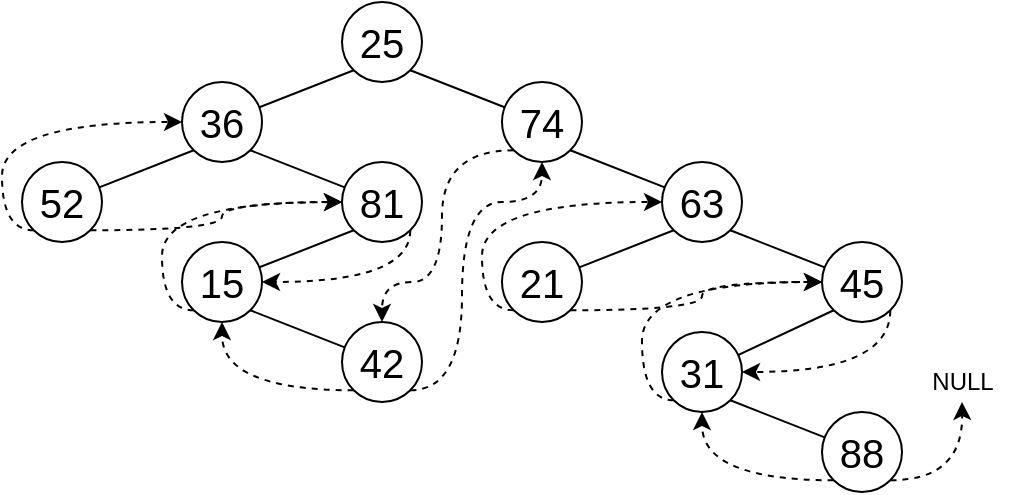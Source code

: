 <mxfile version="15.4.0" type="device"><diagram id="RztGa1VaIQVtGMfaLFtk" name="第 1 页"><mxGraphModel dx="585" dy="334" grid="1" gridSize="10" guides="1" tooltips="1" connect="1" arrows="1" fold="1" page="1" pageScale="1" pageWidth="827" pageHeight="1169" math="0" shadow="0"><root><mxCell id="0"/><mxCell id="1" parent="0"/><mxCell id="tMON7alQdKqwgXbIy_iY-1" style="edgeStyle=none;rounded=0;orthogonalLoop=1;jettySize=auto;html=1;exitX=0;exitY=1;exitDx=0;exitDy=0;entryX=0.5;entryY=0.5;entryDx=0;entryDy=0;entryPerimeter=0;fontSize=20;" parent="1" source="tMON7alQdKqwgXbIy_iY-3" target="tMON7alQdKqwgXbIy_iY-6" edge="1"><mxGeometry relative="1" as="geometry"/></mxCell><mxCell id="tMON7alQdKqwgXbIy_iY-2" style="edgeStyle=none;rounded=0;orthogonalLoop=1;jettySize=auto;html=1;exitX=1;exitY=1;exitDx=0;exitDy=0;entryX=0.5;entryY=0.5;entryDx=0;entryDy=0;entryPerimeter=0;fontSize=20;" parent="1" source="tMON7alQdKqwgXbIy_iY-3" target="tMON7alQdKqwgXbIy_iY-8" edge="1"><mxGeometry relative="1" as="geometry"/></mxCell><mxCell id="tMON7alQdKqwgXbIy_iY-3" value="25" style="ellipse;whiteSpace=wrap;html=1;aspect=fixed;fontSize=20;" parent="1" vertex="1"><mxGeometry x="390" y="240" width="40" height="40" as="geometry"/></mxCell><mxCell id="tMON7alQdKqwgXbIy_iY-4" style="edgeStyle=none;rounded=0;orthogonalLoop=1;jettySize=auto;html=1;exitX=0;exitY=1;exitDx=0;exitDy=0;entryX=0.5;entryY=0.5;entryDx=0;entryDy=0;entryPerimeter=0;fontSize=20;" parent="1" source="tMON7alQdKqwgXbIy_iY-6" target="tMON7alQdKqwgXbIy_iY-9" edge="1"><mxGeometry relative="1" as="geometry"/></mxCell><mxCell id="tMON7alQdKqwgXbIy_iY-5" style="edgeStyle=none;rounded=0;orthogonalLoop=1;jettySize=auto;html=1;exitX=1;exitY=1;exitDx=0;exitDy=0;entryX=0.5;entryY=0.5;entryDx=0;entryDy=0;entryPerimeter=0;fontSize=20;" parent="1" source="tMON7alQdKqwgXbIy_iY-6" target="tMON7alQdKqwgXbIy_iY-11" edge="1"><mxGeometry relative="1" as="geometry"/></mxCell><mxCell id="tMON7alQdKqwgXbIy_iY-6" value="36" style="ellipse;whiteSpace=wrap;html=1;aspect=fixed;fontSize=20;" parent="1" vertex="1"><mxGeometry x="310" y="280" width="40" height="40" as="geometry"/></mxCell><mxCell id="tMON7alQdKqwgXbIy_iY-7" style="edgeStyle=none;rounded=0;orthogonalLoop=1;jettySize=auto;html=1;exitX=1;exitY=1;exitDx=0;exitDy=0;entryX=0.5;entryY=0.5;entryDx=0;entryDy=0;entryPerimeter=0;fontSize=20;" parent="1" source="tMON7alQdKqwgXbIy_iY-8" target="tMON7alQdKqwgXbIy_iY-17" edge="1"><mxGeometry relative="1" as="geometry"/></mxCell><mxCell id="lFRk1DdkUvsmNITnPzZI-40" style="edgeStyle=orthogonalEdgeStyle;curved=1;rounded=0;orthogonalLoop=1;jettySize=auto;html=1;exitX=0;exitY=1;exitDx=0;exitDy=0;entryX=0.5;entryY=0;entryDx=0;entryDy=0;dashed=1;" edge="1" parent="1" source="tMON7alQdKqwgXbIy_iY-8" target="tMON7alQdKqwgXbIy_iY-14"><mxGeometry relative="1" as="geometry"><Array as="points"><mxPoint x="440" y="314"/><mxPoint x="440" y="380"/><mxPoint x="410" y="380"/></Array></mxGeometry></mxCell><mxCell id="tMON7alQdKqwgXbIy_iY-8" value="74" style="ellipse;whiteSpace=wrap;html=1;aspect=fixed;fontSize=20;" parent="1" vertex="1"><mxGeometry x="470" y="280" width="40" height="40" as="geometry"/></mxCell><mxCell id="8" style="edgeStyle=orthogonalEdgeStyle;curved=1;rounded=0;orthogonalLoop=1;jettySize=auto;html=1;exitX=0;exitY=1;exitDx=0;exitDy=0;entryX=0;entryY=0.5;entryDx=0;entryDy=0;dashed=1;" parent="1" source="tMON7alQdKqwgXbIy_iY-9" target="tMON7alQdKqwgXbIy_iY-6" edge="1"><mxGeometry relative="1" as="geometry"><Array as="points"><mxPoint x="220" y="354"/><mxPoint x="220" y="300"/></Array></mxGeometry></mxCell><mxCell id="30" style="edgeStyle=orthogonalEdgeStyle;curved=1;rounded=0;orthogonalLoop=1;jettySize=auto;html=1;exitX=1;exitY=1;exitDx=0;exitDy=0;dashed=1;" parent="1" source="tMON7alQdKqwgXbIy_iY-9" edge="1"><mxGeometry relative="1" as="geometry"><mxPoint x="390" y="340" as="targetPoint"/></mxGeometry></mxCell><mxCell id="tMON7alQdKqwgXbIy_iY-9" value="52" style="ellipse;whiteSpace=wrap;html=1;aspect=fixed;fontSize=20;" parent="1" vertex="1"><mxGeometry x="230" y="320" width="40" height="40" as="geometry"/></mxCell><mxCell id="tMON7alQdKqwgXbIy_iY-10" style="edgeStyle=none;rounded=0;orthogonalLoop=1;jettySize=auto;html=1;exitX=0;exitY=1;exitDx=0;exitDy=0;entryX=0.5;entryY=0.5;entryDx=0;entryDy=0;entryPerimeter=0;fontSize=20;" parent="1" source="tMON7alQdKqwgXbIy_iY-11" target="tMON7alQdKqwgXbIy_iY-13" edge="1"><mxGeometry relative="1" as="geometry"/></mxCell><mxCell id="lFRk1DdkUvsmNITnPzZI-39" style="edgeStyle=orthogonalEdgeStyle;curved=1;rounded=0;orthogonalLoop=1;jettySize=auto;html=1;exitX=1;exitY=1;exitDx=0;exitDy=0;dashed=1;" edge="1" parent="1" source="tMON7alQdKqwgXbIy_iY-11" target="tMON7alQdKqwgXbIy_iY-13"><mxGeometry relative="1" as="geometry"><Array as="points"><mxPoint x="424" y="380"/></Array></mxGeometry></mxCell><mxCell id="tMON7alQdKqwgXbIy_iY-11" value="81" style="ellipse;whiteSpace=wrap;html=1;aspect=fixed;fontSize=20;" parent="1" vertex="1"><mxGeometry x="390" y="320" width="40" height="40" as="geometry"/></mxCell><mxCell id="tMON7alQdKqwgXbIy_iY-12" style="edgeStyle=none;rounded=0;orthogonalLoop=1;jettySize=auto;html=1;exitX=1;exitY=1;exitDx=0;exitDy=0;entryX=0.5;entryY=0.5;entryDx=0;entryDy=0;entryPerimeter=0;fontSize=20;" parent="1" source="tMON7alQdKqwgXbIy_iY-13" target="tMON7alQdKqwgXbIy_iY-14" edge="1"><mxGeometry relative="1" as="geometry"/></mxCell><mxCell id="29" style="edgeStyle=orthogonalEdgeStyle;curved=1;rounded=0;orthogonalLoop=1;jettySize=auto;html=1;exitX=0;exitY=1;exitDx=0;exitDy=0;entryX=0;entryY=0.5;entryDx=0;entryDy=0;dashed=1;" parent="1" source="tMON7alQdKqwgXbIy_iY-13" target="tMON7alQdKqwgXbIy_iY-11" edge="1"><mxGeometry relative="1" as="geometry"><Array as="points"><mxPoint x="300" y="394"/><mxPoint x="300" y="340"/></Array></mxGeometry></mxCell><mxCell id="tMON7alQdKqwgXbIy_iY-13" value="15" style="ellipse;whiteSpace=wrap;html=1;aspect=fixed;fontSize=20;" parent="1" vertex="1"><mxGeometry x="310" y="360" width="40" height="40" as="geometry"/></mxCell><mxCell id="12" style="edgeStyle=orthogonalEdgeStyle;curved=1;rounded=0;orthogonalLoop=1;jettySize=auto;html=1;exitX=0;exitY=1;exitDx=0;exitDy=0;entryX=0.5;entryY=1;entryDx=0;entryDy=0;dashed=1;" parent="1" source="tMON7alQdKqwgXbIy_iY-14" target="tMON7alQdKqwgXbIy_iY-13" edge="1"><mxGeometry relative="1" as="geometry"/></mxCell><mxCell id="lFRk1DdkUvsmNITnPzZI-38" style="rounded=0;orthogonalLoop=1;jettySize=auto;html=1;exitX=1;exitY=1;exitDx=0;exitDy=0;edgeStyle=orthogonalEdgeStyle;curved=1;dashed=1;entryX=0.5;entryY=1;entryDx=0;entryDy=0;" edge="1" parent="1" source="tMON7alQdKqwgXbIy_iY-14" target="tMON7alQdKqwgXbIy_iY-8"><mxGeometry relative="1" as="geometry"><Array as="points"><mxPoint x="450" y="434"/><mxPoint x="450" y="340"/><mxPoint x="490" y="340"/></Array></mxGeometry></mxCell><mxCell id="tMON7alQdKqwgXbIy_iY-14" value="42" style="ellipse;whiteSpace=wrap;html=1;aspect=fixed;fontSize=20;" parent="1" vertex="1"><mxGeometry x="390" y="400" width="40" height="40" as="geometry"/></mxCell><mxCell id="tMON7alQdKqwgXbIy_iY-15" style="edgeStyle=none;rounded=0;orthogonalLoop=1;jettySize=auto;html=1;exitX=1;exitY=1;exitDx=0;exitDy=0;entryX=0.5;entryY=0.5;entryDx=0;entryDy=0;entryPerimeter=0;fontSize=20;" parent="1" source="tMON7alQdKqwgXbIy_iY-17" target="tMON7alQdKqwgXbIy_iY-19" edge="1"><mxGeometry relative="1" as="geometry"/></mxCell><mxCell id="tMON7alQdKqwgXbIy_iY-16" style="edgeStyle=none;rounded=0;orthogonalLoop=1;jettySize=auto;html=1;exitX=0;exitY=1;exitDx=0;exitDy=0;entryX=0.5;entryY=0.5;entryDx=0;entryDy=0;entryPerimeter=0;fontSize=20;" parent="1" source="tMON7alQdKqwgXbIy_iY-17" target="tMON7alQdKqwgXbIy_iY-20" edge="1"><mxGeometry relative="1" as="geometry"/></mxCell><mxCell id="tMON7alQdKqwgXbIy_iY-17" value="63" style="ellipse;whiteSpace=wrap;html=1;aspect=fixed;fontSize=20;" parent="1" vertex="1"><mxGeometry x="550" y="320" width="40" height="40" as="geometry"/></mxCell><mxCell id="tMON7alQdKqwgXbIy_iY-18" style="edgeStyle=none;rounded=0;orthogonalLoop=1;jettySize=auto;html=1;exitX=0;exitY=1;exitDx=0;exitDy=0;fontSize=20;" parent="1" source="tMON7alQdKqwgXbIy_iY-19" edge="1"><mxGeometry relative="1" as="geometry"><mxPoint x="570" y="425" as="targetPoint"/></mxGeometry></mxCell><mxCell id="lFRk1DdkUvsmNITnPzZI-41" style="edgeStyle=orthogonalEdgeStyle;curved=1;rounded=0;orthogonalLoop=1;jettySize=auto;html=1;exitX=1;exitY=1;exitDx=0;exitDy=0;entryX=1;entryY=0.5;entryDx=0;entryDy=0;dashed=1;" edge="1" parent="1" source="tMON7alQdKqwgXbIy_iY-19" target="tMON7alQdKqwgXbIy_iY-22"><mxGeometry relative="1" as="geometry"><Array as="points"><mxPoint x="664" y="425"/></Array></mxGeometry></mxCell><mxCell id="tMON7alQdKqwgXbIy_iY-19" value="45" style="ellipse;whiteSpace=wrap;html=1;aspect=fixed;fontSize=20;" parent="1" vertex="1"><mxGeometry x="630" y="360" width="40" height="40" as="geometry"/></mxCell><mxCell id="27" style="edgeStyle=orthogonalEdgeStyle;curved=1;rounded=0;orthogonalLoop=1;jettySize=auto;html=1;exitX=0;exitY=1;exitDx=0;exitDy=0;entryX=0;entryY=0.5;entryDx=0;entryDy=0;dashed=1;" parent="1" source="tMON7alQdKqwgXbIy_iY-20" target="tMON7alQdKqwgXbIy_iY-17" edge="1"><mxGeometry relative="1" as="geometry"><Array as="points"><mxPoint x="460" y="394"/><mxPoint x="460" y="340"/></Array></mxGeometry></mxCell><mxCell id="33" style="edgeStyle=orthogonalEdgeStyle;curved=1;rounded=0;orthogonalLoop=1;jettySize=auto;html=1;exitX=1;exitY=1;exitDx=0;exitDy=0;entryX=0;entryY=0.5;entryDx=0;entryDy=0;dashed=1;" parent="1" source="tMON7alQdKqwgXbIy_iY-20" target="tMON7alQdKqwgXbIy_iY-19" edge="1"><mxGeometry relative="1" as="geometry"><Array as="points"><mxPoint x="570" y="394"/><mxPoint x="570" y="380"/></Array></mxGeometry></mxCell><mxCell id="tMON7alQdKqwgXbIy_iY-20" value="21" style="ellipse;whiteSpace=wrap;html=1;aspect=fixed;fontSize=20;" parent="1" vertex="1"><mxGeometry x="470" y="360" width="40" height="40" as="geometry"/></mxCell><mxCell id="tMON7alQdKqwgXbIy_iY-21" style="edgeStyle=none;rounded=0;orthogonalLoop=1;jettySize=auto;html=1;exitX=1;exitY=1;exitDx=0;exitDy=0;entryX=0.5;entryY=0.5;entryDx=0;entryDy=0;entryPerimeter=0;fontSize=20;" parent="1" source="tMON7alQdKqwgXbIy_iY-22" target="tMON7alQdKqwgXbIy_iY-23" edge="1"><mxGeometry relative="1" as="geometry"/></mxCell><mxCell id="34" style="edgeStyle=orthogonalEdgeStyle;curved=1;rounded=0;orthogonalLoop=1;jettySize=auto;html=1;exitX=0;exitY=1;exitDx=0;exitDy=0;dashed=1;" parent="1" source="tMON7alQdKqwgXbIy_iY-22" edge="1"><mxGeometry relative="1" as="geometry"><mxPoint x="630" y="380" as="targetPoint"/><Array as="points"><mxPoint x="540" y="439"/><mxPoint x="540" y="380"/></Array></mxGeometry></mxCell><mxCell id="tMON7alQdKqwgXbIy_iY-22" value="31" style="ellipse;whiteSpace=wrap;html=1;aspect=fixed;fontSize=20;" parent="1" vertex="1"><mxGeometry x="550" y="405" width="40" height="40" as="geometry"/></mxCell><mxCell id="36" style="edgeStyle=orthogonalEdgeStyle;curved=1;rounded=0;orthogonalLoop=1;jettySize=auto;html=1;exitX=0;exitY=1;exitDx=0;exitDy=0;entryX=0.5;entryY=1;entryDx=0;entryDy=0;dashed=1;" parent="1" source="tMON7alQdKqwgXbIy_iY-23" target="tMON7alQdKqwgXbIy_iY-22" edge="1"><mxGeometry relative="1" as="geometry"/></mxCell><mxCell id="37" style="edgeStyle=orthogonalEdgeStyle;curved=1;rounded=0;orthogonalLoop=1;jettySize=auto;html=1;exitX=1;exitY=1;exitDx=0;exitDy=0;dashed=1;" parent="1" source="tMON7alQdKqwgXbIy_iY-23" edge="1"><mxGeometry relative="1" as="geometry"><mxPoint x="700" y="440" as="targetPoint"/></mxGeometry></mxCell><mxCell id="tMON7alQdKqwgXbIy_iY-23" value="88" style="ellipse;whiteSpace=wrap;html=1;aspect=fixed;fontSize=20;" parent="1" vertex="1"><mxGeometry x="630" y="445" width="40" height="40" as="geometry"/></mxCell><mxCell id="38" value="NULL" style="text;html=1;align=center;verticalAlign=middle;resizable=0;points=[];autosize=1;strokeColor=none;" parent="1" vertex="1"><mxGeometry x="675" y="420" width="50" height="20" as="geometry"/></mxCell></root></mxGraphModel></diagram></mxfile>